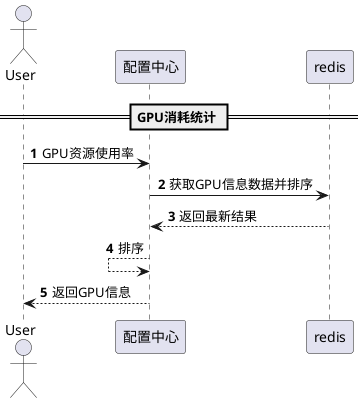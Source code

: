 @startuml
autonumber
== GPU消耗统计 ==
actor User as user
participant "配置中心" as center
participant "redis" as redis

user -> center : GPU资源使用率
center -> redis : 获取GPU信息数据并排序
center <-- redis : 返回最新结果
center <-- center : 排序
center --> user : 返回GPU信息

@enduml